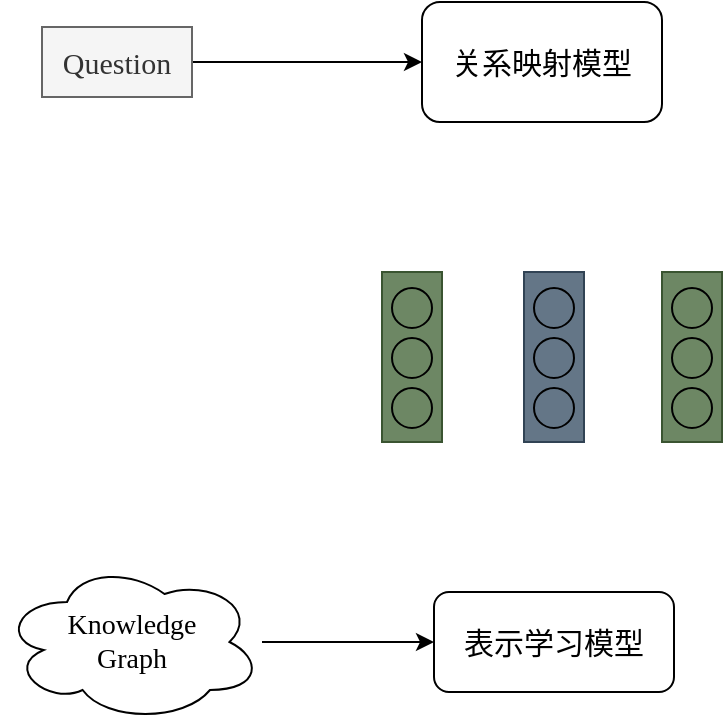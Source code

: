 <mxfile version="20.5.1" type="github">
  <diagram id="IfTFJkg9AgPDvEeqJ4sV" name="第 1 页">
    <mxGraphModel dx="1094" dy="744" grid="1" gridSize="10" guides="1" tooltips="1" connect="1" arrows="1" fold="1" page="1" pageScale="1" pageWidth="827" pageHeight="1169" math="0" shadow="0">
      <root>
        <mxCell id="0" />
        <mxCell id="1" parent="0" />
        <mxCell id="3BbyAPpDiJHyQR64XtiH-26" value="" style="group;fillColor=#6d8764;strokeColor=#3A5431;fontColor=#ffffff;fontFamily=Times New Roman;" vertex="1" connectable="0" parent="1">
          <mxGeometry x="300" y="255" width="30" height="85" as="geometry" />
        </mxCell>
        <mxCell id="3BbyAPpDiJHyQR64XtiH-2" value="" style="rounded=0;whiteSpace=wrap;html=1;fillColor=#6d8764;strokeColor=#3A5431;fontColor=#ffffff;fontFamily=Times New Roman;" vertex="1" parent="3BbyAPpDiJHyQR64XtiH-26">
          <mxGeometry width="30" height="85" as="geometry" />
        </mxCell>
        <mxCell id="3BbyAPpDiJHyQR64XtiH-5" value="" style="ellipse;whiteSpace=wrap;html=1;aspect=fixed;fillColor=#6d8764;fontColor=#ffffff;strokeColor=#000000;fontFamily=Times New Roman;" vertex="1" parent="3BbyAPpDiJHyQR64XtiH-26">
          <mxGeometry x="5" y="8" width="20" height="20" as="geometry" />
        </mxCell>
        <mxCell id="3BbyAPpDiJHyQR64XtiH-6" value="" style="ellipse;whiteSpace=wrap;html=1;aspect=fixed;fillColor=#6d8764;fontColor=#ffffff;strokeColor=#000000;fontFamily=Times New Roman;" vertex="1" parent="3BbyAPpDiJHyQR64XtiH-26">
          <mxGeometry x="5" y="33" width="20" height="20" as="geometry" />
        </mxCell>
        <mxCell id="3BbyAPpDiJHyQR64XtiH-7" value="" style="ellipse;whiteSpace=wrap;html=1;aspect=fixed;fillColor=#6d8764;fontColor=#ffffff;strokeColor=#000000;fontFamily=Times New Roman;" vertex="1" parent="3BbyAPpDiJHyQR64XtiH-26">
          <mxGeometry x="5" y="58" width="20" height="20" as="geometry" />
        </mxCell>
        <mxCell id="3BbyAPpDiJHyQR64XtiH-27" value="" style="group;fillColor=#647687;strokeColor=#314354;fontFamily=Times New Roman;" vertex="1" connectable="0" parent="1">
          <mxGeometry x="371" y="255" width="30" height="85" as="geometry" />
        </mxCell>
        <mxCell id="3BbyAPpDiJHyQR64XtiH-22" value="" style="rounded=0;whiteSpace=wrap;html=1;fillColor=#647687;strokeColor=#314354;fontFamily=Times New Roman;" vertex="1" parent="3BbyAPpDiJHyQR64XtiH-27">
          <mxGeometry width="30" height="85" as="geometry" />
        </mxCell>
        <mxCell id="3BbyAPpDiJHyQR64XtiH-23" value="" style="ellipse;whiteSpace=wrap;html=1;aspect=fixed;fillColor=#647687;strokeColor=#000000;fontFamily=Times New Roman;" vertex="1" parent="3BbyAPpDiJHyQR64XtiH-27">
          <mxGeometry x="5" y="8" width="20" height="20" as="geometry" />
        </mxCell>
        <mxCell id="3BbyAPpDiJHyQR64XtiH-24" value="" style="ellipse;whiteSpace=wrap;html=1;aspect=fixed;fillColor=#647687;strokeColor=#000000;fontFamily=Times New Roman;" vertex="1" parent="3BbyAPpDiJHyQR64XtiH-27">
          <mxGeometry x="5" y="33" width="20" height="20" as="geometry" />
        </mxCell>
        <mxCell id="3BbyAPpDiJHyQR64XtiH-25" value="" style="ellipse;whiteSpace=wrap;html=1;aspect=fixed;fillColor=#647687;strokeColor=#000000;fontFamily=Times New Roman;" vertex="1" parent="3BbyAPpDiJHyQR64XtiH-27">
          <mxGeometry x="5" y="58" width="20" height="20" as="geometry" />
        </mxCell>
        <mxCell id="3BbyAPpDiJHyQR64XtiH-28" value="" style="group;fillColor=#6d8764;strokeColor=#3A5431;fontFamily=Times New Roman;" vertex="1" connectable="0" parent="1">
          <mxGeometry x="440" y="255" width="30" height="85" as="geometry" />
        </mxCell>
        <mxCell id="3BbyAPpDiJHyQR64XtiH-29" value="" style="rounded=0;whiteSpace=wrap;html=1;fillColor=#6d8764;strokeColor=#3A5431;fontFamily=Times New Roman;" vertex="1" parent="3BbyAPpDiJHyQR64XtiH-28">
          <mxGeometry width="30" height="85" as="geometry" />
        </mxCell>
        <mxCell id="3BbyAPpDiJHyQR64XtiH-30" value="" style="ellipse;whiteSpace=wrap;html=1;aspect=fixed;fillColor=#6d8764;strokeColor=#000000;fontFamily=Times New Roman;" vertex="1" parent="3BbyAPpDiJHyQR64XtiH-28">
          <mxGeometry x="5" y="8" width="20" height="20" as="geometry" />
        </mxCell>
        <mxCell id="3BbyAPpDiJHyQR64XtiH-31" value="" style="ellipse;whiteSpace=wrap;html=1;aspect=fixed;fillColor=#6d8764;strokeColor=#000000;fontFamily=Times New Roman;" vertex="1" parent="3BbyAPpDiJHyQR64XtiH-28">
          <mxGeometry x="5" y="33" width="20" height="20" as="geometry" />
        </mxCell>
        <mxCell id="3BbyAPpDiJHyQR64XtiH-32" value="" style="ellipse;whiteSpace=wrap;html=1;aspect=fixed;fillColor=#6d8764;strokeColor=#000000;fontFamily=Times New Roman;" vertex="1" parent="3BbyAPpDiJHyQR64XtiH-28">
          <mxGeometry x="5" y="58" width="20" height="20" as="geometry" />
        </mxCell>
        <mxCell id="3BbyAPpDiJHyQR64XtiH-37" value="" style="edgeStyle=orthogonalEdgeStyle;rounded=0;orthogonalLoop=1;jettySize=auto;html=1;fontFamily=Times New Roman;" edge="1" parent="1" source="3BbyAPpDiJHyQR64XtiH-35" target="3BbyAPpDiJHyQR64XtiH-36">
          <mxGeometry relative="1" as="geometry" />
        </mxCell>
        <mxCell id="3BbyAPpDiJHyQR64XtiH-35" value="Knowledge &lt;br&gt;Graph" style="ellipse;shape=cloud;whiteSpace=wrap;html=1;strokeColor=#000000;fontFamily=Times New Roman;fontSize=14;" vertex="1" parent="1">
          <mxGeometry x="110" y="400" width="130" height="80" as="geometry" />
        </mxCell>
        <mxCell id="3BbyAPpDiJHyQR64XtiH-36" value="表示学习模型" style="rounded=1;whiteSpace=wrap;html=1;strokeColor=#000000;fontFamily=Times New Roman;fontSize=15;" vertex="1" parent="1">
          <mxGeometry x="326" y="415" width="120" height="50" as="geometry" />
        </mxCell>
        <mxCell id="3BbyAPpDiJHyQR64XtiH-38" value="&lt;font style=&quot;font-size: 15px;&quot;&gt;关系映射模型&lt;/font&gt;" style="rounded=1;whiteSpace=wrap;html=1;strokeColor=#000000;fontFamily=Times New Roman;" vertex="1" parent="1">
          <mxGeometry x="320" y="120" width="120" height="60" as="geometry" />
        </mxCell>
        <mxCell id="3BbyAPpDiJHyQR64XtiH-40" value="" style="edgeStyle=orthogonalEdgeStyle;rounded=0;orthogonalLoop=1;jettySize=auto;html=1;fontFamily=Times New Roman;" edge="1" parent="1" source="3BbyAPpDiJHyQR64XtiH-39" target="3BbyAPpDiJHyQR64XtiH-38">
          <mxGeometry relative="1" as="geometry" />
        </mxCell>
        <mxCell id="3BbyAPpDiJHyQR64XtiH-39" value="&lt;font style=&quot;font-size: 15px;&quot;&gt;Question&lt;/font&gt;" style="rounded=0;whiteSpace=wrap;html=1;strokeColor=#666666;fillColor=#f5f5f5;fontColor=#333333;fontFamily=Times New Roman;" vertex="1" parent="1">
          <mxGeometry x="130" y="132.5" width="75" height="35" as="geometry" />
        </mxCell>
      </root>
    </mxGraphModel>
  </diagram>
</mxfile>
